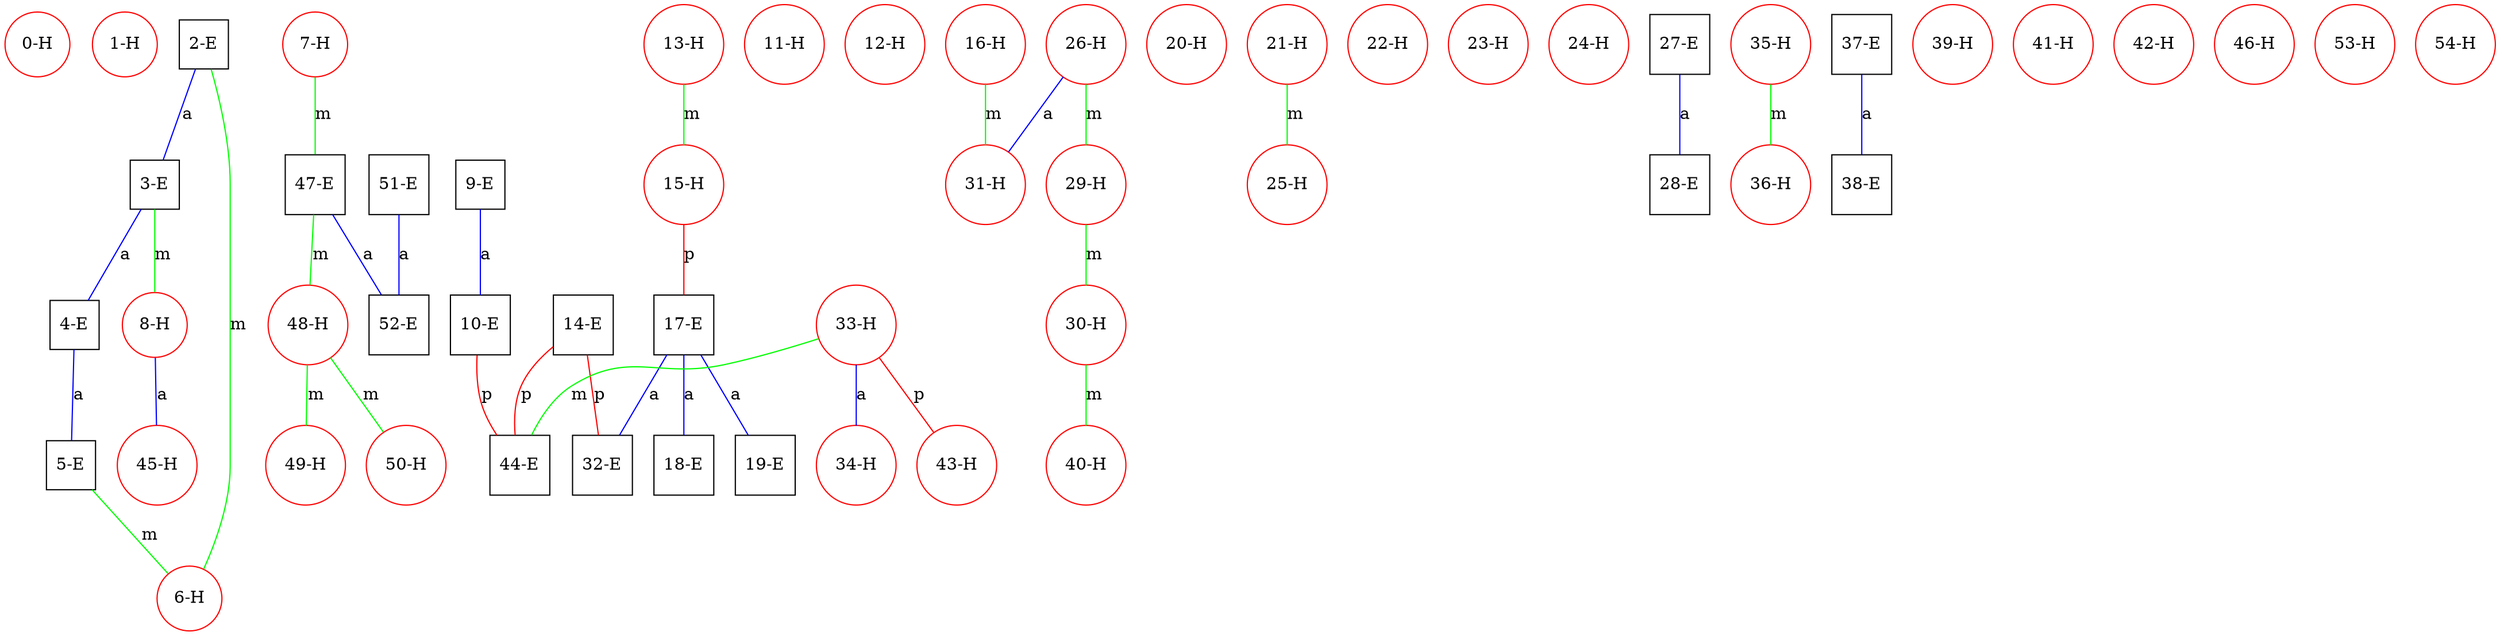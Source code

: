 graph ProteinGraph {
    0 [label="0-H" shape=circle color=red];
    1 [label="1-H" shape=circle color=red];
    2 [label="2-E" shape=square color=black];
    3 [label="3-E" shape=square color=black];
    4 [label="4-E" shape=square color=black];
    5 [label="5-E" shape=square color=black];
    6 [label="6-H" shape=circle color=red];
    7 [label="7-H" shape=circle color=red];
    8 [label="8-H" shape=circle color=red];
    9 [label="9-E" shape=square color=black];
    10 [label="10-E" shape=square color=black];
    11 [label="11-H" shape=circle color=red];
    12 [label="12-H" shape=circle color=red];
    13 [label="13-H" shape=circle color=red];
    14 [label="14-E" shape=square color=black];
    15 [label="15-H" shape=circle color=red];
    16 [label="16-H" shape=circle color=red];
    17 [label="17-E" shape=square color=black];
    18 [label="18-E" shape=square color=black];
    19 [label="19-E" shape=square color=black];
    20 [label="20-H" shape=circle color=red];
    21 [label="21-H" shape=circle color=red];
    22 [label="22-H" shape=circle color=red];
    23 [label="23-H" shape=circle color=red];
    24 [label="24-H" shape=circle color=red];
    25 [label="25-H" shape=circle color=red];
    26 [label="26-H" shape=circle color=red];
    27 [label="27-E" shape=square color=black];
    28 [label="28-E" shape=square color=black];
    29 [label="29-H" shape=circle color=red];
    30 [label="30-H" shape=circle color=red];
    31 [label="31-H" shape=circle color=red];
    32 [label="32-E" shape=square color=black];
    33 [label="33-H" shape=circle color=red];
    34 [label="34-H" shape=circle color=red];
    35 [label="35-H" shape=circle color=red];
    36 [label="36-H" shape=circle color=red];
    37 [label="37-E" shape=square color=black];
    38 [label="38-E" shape=square color=black];
    39 [label="39-H" shape=circle color=red];
    40 [label="40-H" shape=circle color=red];
    41 [label="41-H" shape=circle color=red];
    42 [label="42-H" shape=circle color=red];
    43 [label="43-H" shape=circle color=red];
    44 [label="44-E" shape=square color=black];
    45 [label="45-H" shape=circle color=red];
    46 [label="46-H" shape=circle color=red];
    47 [label="47-E" shape=square color=black];
    48 [label="48-H" shape=circle color=red];
    49 [label="49-H" shape=circle color=red];
    50 [label="50-H" shape=circle color=red];
    51 [label="51-E" shape=square color=black];
    52 [label="52-E" shape=square color=black];
    53 [label="53-H" shape=circle color=red];
    54 [label="54-H" shape=circle color=red];
    2 -- 3 [label="a" color=blue];
    2 -- 6 [label="m" color=green];
    3 -- 4 [label="a" color=blue];
    3 -- 8 [label="m" color=green];
    4 -- 5 [label="a" color=blue];
    5 -- 6 [label="m" color=green];
    7 -- 47 [label="m" color=green];
    8 -- 45 [label="a" color=blue];
    9 -- 10 [label="a" color=blue];
    10 -- 44 [label="p" color=red];
    13 -- 15 [label="m" color=green];
    14 -- 32 [label="p" color=red];
    14 -- 44 [label="p" color=red];
    15 -- 17 [label="p" color=red];
    16 -- 31 [label="m" color=green];
    17 -- 18 [label="a" color=blue];
    17 -- 19 [label="a" color=blue];
    17 -- 32 [label="a" color=blue];
    21 -- 25 [label="m" color=green];
    26 -- 29 [label="m" color=green];
    26 -- 31 [label="a" color=blue];
    27 -- 28 [label="a" color=blue];
    29 -- 30 [label="m" color=green];
    30 -- 40 [label="m" color=green];
    33 -- 34 [label="a" color=blue];
    33 -- 43 [label="p" color=red];
    33 -- 44 [label="m" color=green];
    35 -- 36 [label="m" color=green];
    37 -- 38 [label="a" color=blue];
    47 -- 48 [label="m" color=green];
    47 -- 52 [label="a" color=blue];
    48 -- 49 [label="m" color=green];
    48 -- 50 [label="m" color=green];
    51 -- 52 [label="a" color=blue];
}
